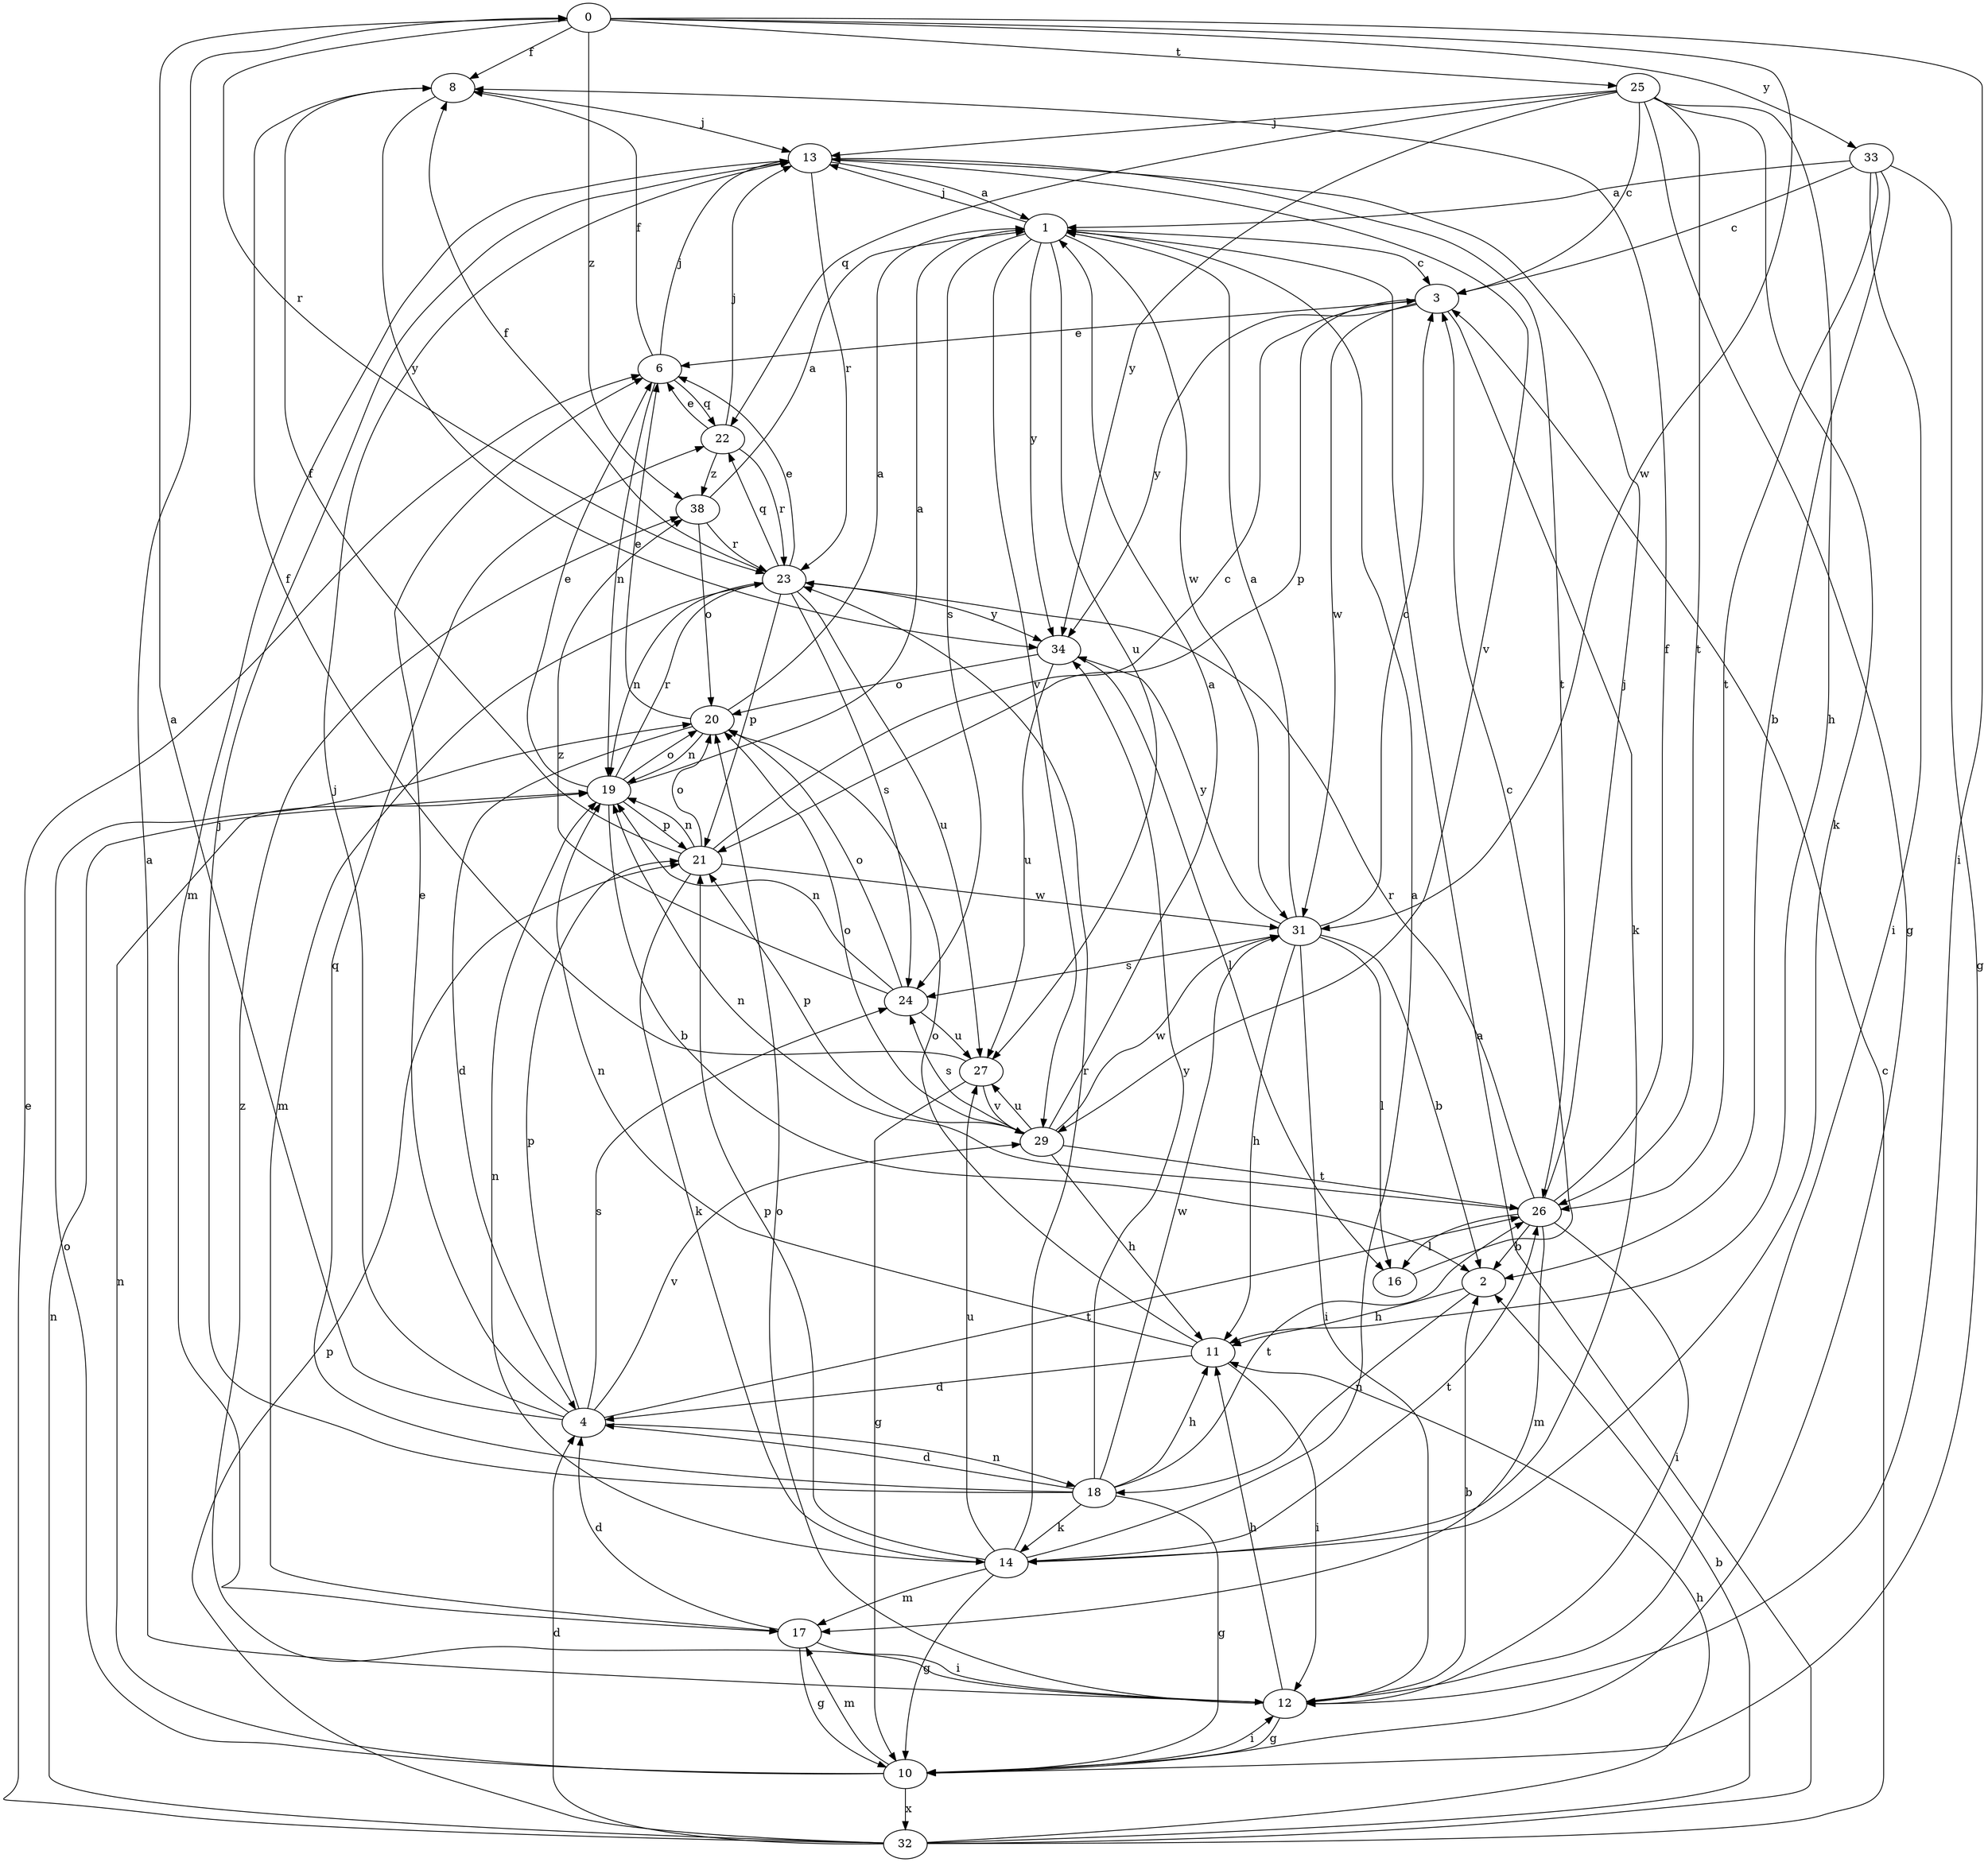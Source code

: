 strict digraph  {
0;
1;
2;
3;
4;
6;
8;
10;
11;
12;
13;
14;
16;
17;
18;
19;
20;
21;
22;
23;
24;
25;
26;
27;
29;
31;
32;
33;
34;
38;
0 -> 8  [label=f];
0 -> 12  [label=i];
0 -> 23  [label=r];
0 -> 25  [label=t];
0 -> 31  [label=w];
0 -> 33  [label=y];
0 -> 38  [label=z];
1 -> 3  [label=c];
1 -> 13  [label=j];
1 -> 24  [label=s];
1 -> 27  [label=u];
1 -> 29  [label=v];
1 -> 31  [label=w];
1 -> 34  [label=y];
2 -> 11  [label=h];
2 -> 18  [label=n];
3 -> 6  [label=e];
3 -> 14  [label=k];
3 -> 21  [label=p];
3 -> 31  [label=w];
3 -> 34  [label=y];
4 -> 0  [label=a];
4 -> 6  [label=e];
4 -> 13  [label=j];
4 -> 18  [label=n];
4 -> 21  [label=p];
4 -> 24  [label=s];
4 -> 26  [label=t];
4 -> 29  [label=v];
6 -> 8  [label=f];
6 -> 13  [label=j];
6 -> 19  [label=n];
6 -> 22  [label=q];
8 -> 13  [label=j];
8 -> 34  [label=y];
10 -> 12  [label=i];
10 -> 17  [label=m];
10 -> 19  [label=n];
10 -> 20  [label=o];
10 -> 32  [label=x];
11 -> 4  [label=d];
11 -> 12  [label=i];
11 -> 19  [label=n];
11 -> 20  [label=o];
12 -> 0  [label=a];
12 -> 2  [label=b];
12 -> 10  [label=g];
12 -> 11  [label=h];
12 -> 20  [label=o];
12 -> 38  [label=z];
13 -> 1  [label=a];
13 -> 17  [label=m];
13 -> 23  [label=r];
13 -> 26  [label=t];
13 -> 29  [label=v];
14 -> 1  [label=a];
14 -> 10  [label=g];
14 -> 17  [label=m];
14 -> 19  [label=n];
14 -> 21  [label=p];
14 -> 23  [label=r];
14 -> 26  [label=t];
14 -> 27  [label=u];
16 -> 3  [label=c];
17 -> 4  [label=d];
17 -> 10  [label=g];
17 -> 12  [label=i];
18 -> 4  [label=d];
18 -> 10  [label=g];
18 -> 11  [label=h];
18 -> 13  [label=j];
18 -> 14  [label=k];
18 -> 22  [label=q];
18 -> 26  [label=t];
18 -> 31  [label=w];
18 -> 34  [label=y];
19 -> 1  [label=a];
19 -> 2  [label=b];
19 -> 6  [label=e];
19 -> 20  [label=o];
19 -> 21  [label=p];
19 -> 23  [label=r];
20 -> 1  [label=a];
20 -> 4  [label=d];
20 -> 6  [label=e];
20 -> 19  [label=n];
21 -> 3  [label=c];
21 -> 8  [label=f];
21 -> 14  [label=k];
21 -> 19  [label=n];
21 -> 20  [label=o];
21 -> 31  [label=w];
22 -> 6  [label=e];
22 -> 13  [label=j];
22 -> 23  [label=r];
22 -> 38  [label=z];
23 -> 6  [label=e];
23 -> 8  [label=f];
23 -> 17  [label=m];
23 -> 19  [label=n];
23 -> 21  [label=p];
23 -> 22  [label=q];
23 -> 24  [label=s];
23 -> 27  [label=u];
23 -> 34  [label=y];
24 -> 19  [label=n];
24 -> 20  [label=o];
24 -> 27  [label=u];
24 -> 38  [label=z];
25 -> 3  [label=c];
25 -> 10  [label=g];
25 -> 11  [label=h];
25 -> 13  [label=j];
25 -> 14  [label=k];
25 -> 22  [label=q];
25 -> 26  [label=t];
25 -> 34  [label=y];
26 -> 2  [label=b];
26 -> 8  [label=f];
26 -> 12  [label=i];
26 -> 13  [label=j];
26 -> 16  [label=l];
26 -> 17  [label=m];
26 -> 19  [label=n];
26 -> 23  [label=r];
27 -> 8  [label=f];
27 -> 10  [label=g];
27 -> 29  [label=v];
29 -> 1  [label=a];
29 -> 11  [label=h];
29 -> 20  [label=o];
29 -> 21  [label=p];
29 -> 24  [label=s];
29 -> 26  [label=t];
29 -> 27  [label=u];
29 -> 31  [label=w];
31 -> 1  [label=a];
31 -> 2  [label=b];
31 -> 3  [label=c];
31 -> 11  [label=h];
31 -> 12  [label=i];
31 -> 16  [label=l];
31 -> 24  [label=s];
31 -> 34  [label=y];
32 -> 1  [label=a];
32 -> 2  [label=b];
32 -> 3  [label=c];
32 -> 4  [label=d];
32 -> 6  [label=e];
32 -> 11  [label=h];
32 -> 19  [label=n];
32 -> 21  [label=p];
33 -> 1  [label=a];
33 -> 2  [label=b];
33 -> 3  [label=c];
33 -> 10  [label=g];
33 -> 12  [label=i];
33 -> 26  [label=t];
34 -> 16  [label=l];
34 -> 20  [label=o];
34 -> 27  [label=u];
38 -> 1  [label=a];
38 -> 20  [label=o];
38 -> 23  [label=r];
}
